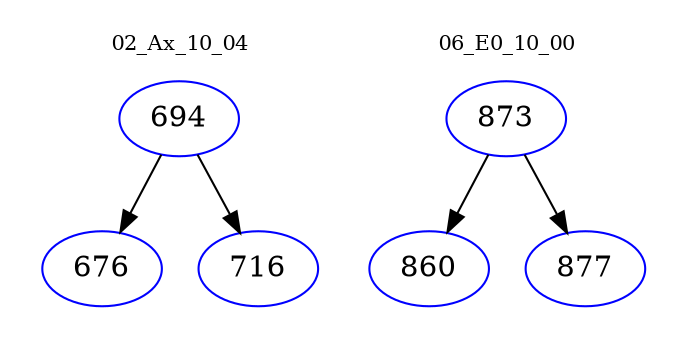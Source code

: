 digraph{
subgraph cluster_0 {
color = white
label = "02_Ax_10_04";
fontsize=10;
T0_694 [label="694", color="blue"]
T0_694 -> T0_676 [color="black"]
T0_676 [label="676", color="blue"]
T0_694 -> T0_716 [color="black"]
T0_716 [label="716", color="blue"]
}
subgraph cluster_1 {
color = white
label = "06_E0_10_00";
fontsize=10;
T1_873 [label="873", color="blue"]
T1_873 -> T1_860 [color="black"]
T1_860 [label="860", color="blue"]
T1_873 -> T1_877 [color="black"]
T1_877 [label="877", color="blue"]
}
}
